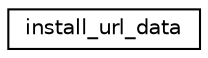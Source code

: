 digraph "Graphical Class Hierarchy"
{
  edge [fontname="Helvetica",fontsize="10",labelfontname="Helvetica",labelfontsize="10"];
  node [fontname="Helvetica",fontsize="10",shape=record];
  rankdir="LR";
  Node1 [label="install_url_data",height=0.2,width=0.4,color="black", fillcolor="white", style="filled",URL="$structinstall__url__data.html"];
}
